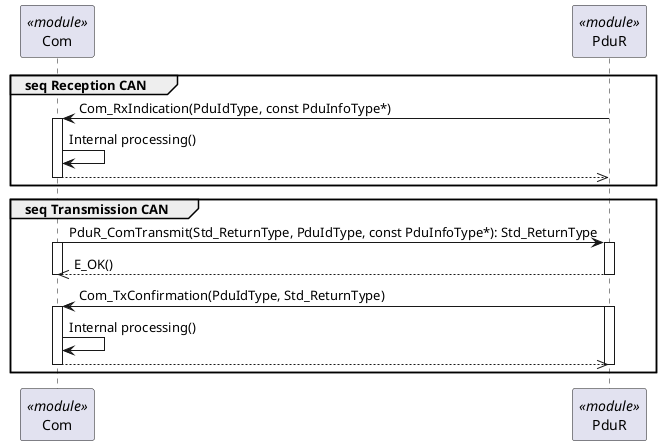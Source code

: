 @startuml
/'The following chart shows the communication between the AUTOSAR COM module
and the PDU Router.'/
participant Com <<module>>
participant PduR <<module>>
group seq Reception CAN

    PduR -> Com: Com_RxIndication(PduIdType, const PduInfoType*)
    activate Com
    Com -> Com: Internal processing()
    Com -->> PduR
    deactivate Com
end

group seq Transmission CAN
    Com -> PduR: PduR_ComTransmit(Std_ReturnType, PduIdType, const PduInfoType*): Std_ReturnType
    activate Com
    activate PduR
    PduR -->> Com: E_OK()
    deactivate PduR
    deactivate Com

    PduR -> Com: Com_TxConfirmation(PduIdType, Std_ReturnType)
    activate Com
    activate PduR
    Com -> Com: Internal processing()
    Com -->> PduR
    deactivate Com
    deactivate PduR

end
@enduml